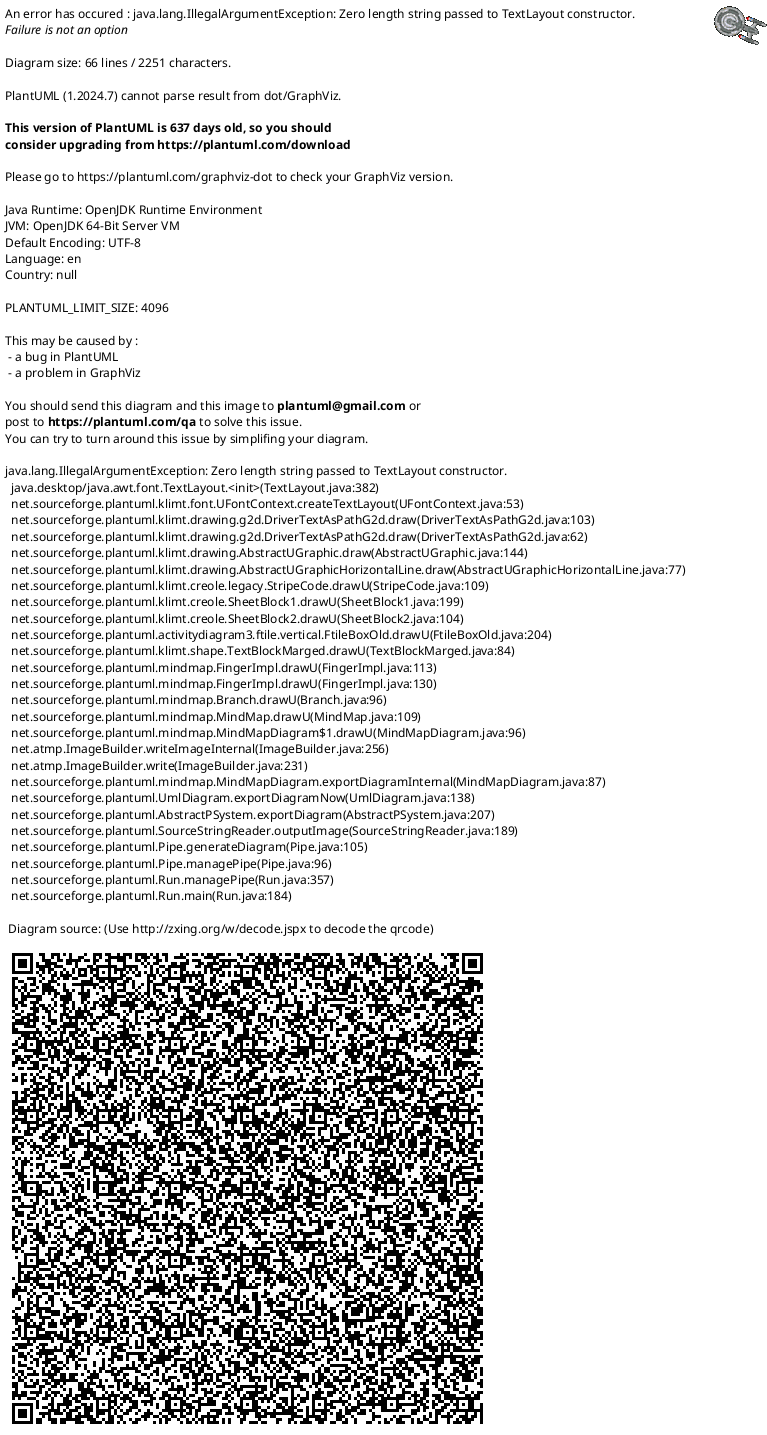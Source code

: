 @startmindmap
scale 850 width
* Simulate a network
**:Tutorial objectives:
<code>

Start a blockchain node using a predefined account.
Learn the key command-line options used to start a node.
Determine if a node is running and producing blocks.
Connect a second node to a running network.
Verify peer computers produce and finalize blocks.
</code>;
** Start the first blockchain node
***:Five Steps:
<code>

./target/release/node-template purge-chain --base-path /tmp/alice --chain local
Are you sure to remove "/tmp/alice/chains/local_testnet/db"? [y/N]:


</code>;
***[#lightgreen] ./target/release/node-template
** --base-path /tmp/alice
** --chain local
** --alice
** --port 30333
** --ws-port 9945
** --rpc-port 9933
** --node-key 0000000000000000000000000000000000000000000000000000000000000001
** --telemetry-url "wss://telemetry.polkadot.io/submit/ 0"
** --validator
*** [[https://docs.substrate.io/tutorials/get-started/simulate-network/#review-the-command-line-options{点击查看} Review the command-line options]]
***:[[https://docs.substrate.io/tutorials/get-started/simulate-network/#review-the-node-messages-displayed{点击查看} Review the node messages displayed]]
<code>

🔨 Initializing Genesis block/state
🏷 Local node identity is
</code>;
** Add a second node to the blockchain network
***:Four Steps
<code>

./target/release/node-template purge-chain --base-path /tmp/bob --chain local -y

</code>;
***[#lightgreen] ./target/release/node-template
** --base-path /tmp/bob
** --chain local
** --bob
** --port 30334
** --ws-port 9946
** --rpc-port 9934
** --telemetry-url "wss://telemetry.polkadot.io/submit/ 0"
** --validator
** --bootnodes /ip4/127.0.0.1/tcp/30333/p2p/12D3KooWEyoppNCUx8Yx66oV9fJnriXwCcXwDDUA2kj6vnc6iDEp
*** Note the following differences between this command and the previous one
*** The --bootnodes option specifies the following information:
**:[[https://docs.substrate.io/tutorials/get-started/simulate-network/#verify-blocks-are-produced-and-finalized Verify blocks are produced and finalized]]
<code>

The first node was started by alice.
The node has a one peer (1 peers).
The nodes have produced some blocks (best: #4 (0x2b8a…fdc4)).
The blocks are being finalized (finalized #2 (0x8b6a…dce6)).
</code>;
@endmindmap